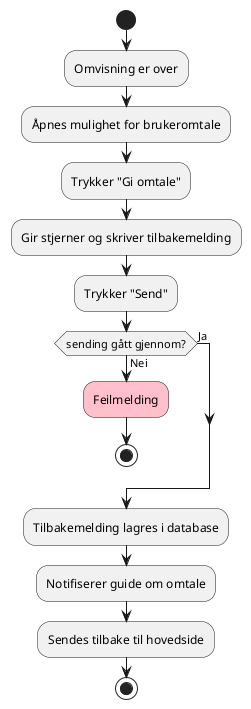 @startuml
'https://plantuml.com/activity-diagram-beta

start
:Omvisning er over;
:Åpnes mulighet for brukeromtale;
:Trykker "Gi omtale";
:Gir stjerner og skriver tilbakemelding;
:Trykker "Send";
if (sending gått gjennom?) then (Nei)
    #pink:Feilmelding;
    stop
else (Ja)
endif

:Tilbakemelding lagres i database;
:Notifiserer guide om omtale;
:Sendes tilbake til hovedside;
stop

@enduml

